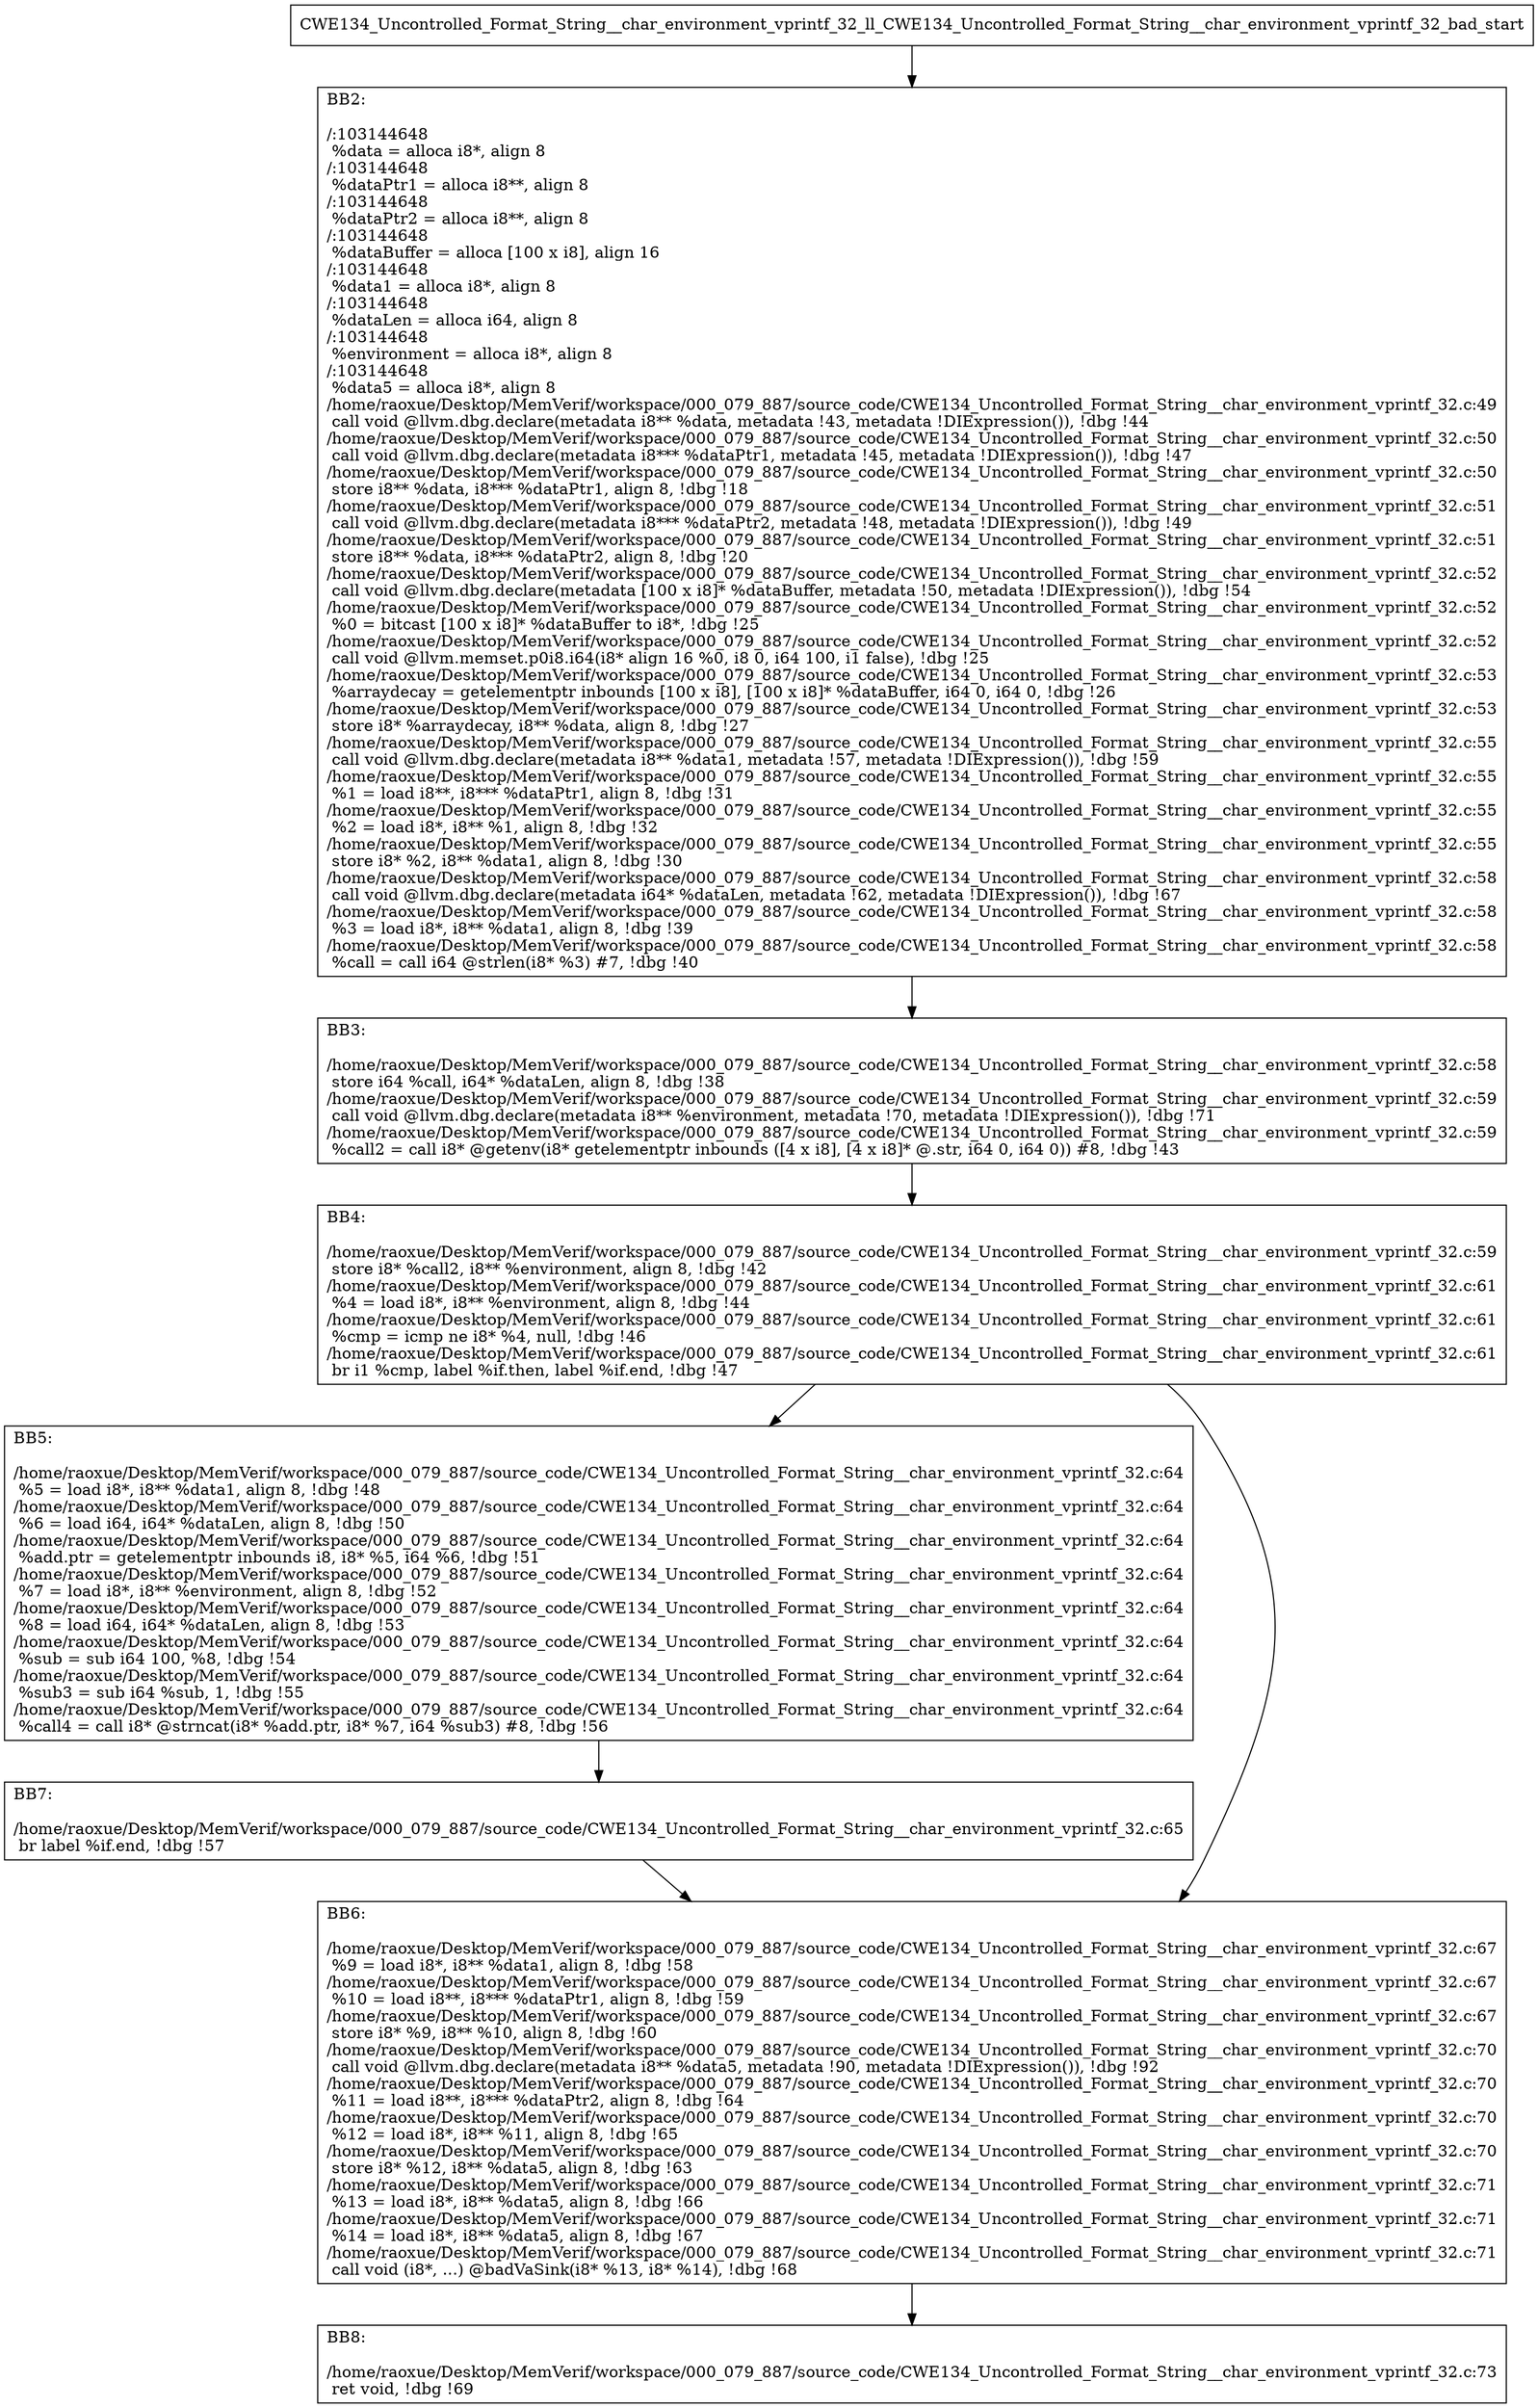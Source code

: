 digraph "CFG for'CWE134_Uncontrolled_Format_String__char_environment_vprintf_32_ll_CWE134_Uncontrolled_Format_String__char_environment_vprintf_32_bad' function" {
	BBCWE134_Uncontrolled_Format_String__char_environment_vprintf_32_ll_CWE134_Uncontrolled_Format_String__char_environment_vprintf_32_bad_start[shape=record,label="{CWE134_Uncontrolled_Format_String__char_environment_vprintf_32_ll_CWE134_Uncontrolled_Format_String__char_environment_vprintf_32_bad_start}"];
	BBCWE134_Uncontrolled_Format_String__char_environment_vprintf_32_ll_CWE134_Uncontrolled_Format_String__char_environment_vprintf_32_bad_start-> CWE134_Uncontrolled_Format_String__char_environment_vprintf_32_ll_CWE134_Uncontrolled_Format_String__char_environment_vprintf_32_badBB2;
	CWE134_Uncontrolled_Format_String__char_environment_vprintf_32_ll_CWE134_Uncontrolled_Format_String__char_environment_vprintf_32_badBB2 [shape=record, label="{BB2:\l\l/:103144648\l
  %data = alloca i8*, align 8\l
/:103144648\l
  %dataPtr1 = alloca i8**, align 8\l
/:103144648\l
  %dataPtr2 = alloca i8**, align 8\l
/:103144648\l
  %dataBuffer = alloca [100 x i8], align 16\l
/:103144648\l
  %data1 = alloca i8*, align 8\l
/:103144648\l
  %dataLen = alloca i64, align 8\l
/:103144648\l
  %environment = alloca i8*, align 8\l
/:103144648\l
  %data5 = alloca i8*, align 8\l
/home/raoxue/Desktop/MemVerif/workspace/000_079_887/source_code/CWE134_Uncontrolled_Format_String__char_environment_vprintf_32.c:49\l
  call void @llvm.dbg.declare(metadata i8** %data, metadata !43, metadata !DIExpression()), !dbg !44\l
/home/raoxue/Desktop/MemVerif/workspace/000_079_887/source_code/CWE134_Uncontrolled_Format_String__char_environment_vprintf_32.c:50\l
  call void @llvm.dbg.declare(metadata i8*** %dataPtr1, metadata !45, metadata !DIExpression()), !dbg !47\l
/home/raoxue/Desktop/MemVerif/workspace/000_079_887/source_code/CWE134_Uncontrolled_Format_String__char_environment_vprintf_32.c:50\l
  store i8** %data, i8*** %dataPtr1, align 8, !dbg !18\l
/home/raoxue/Desktop/MemVerif/workspace/000_079_887/source_code/CWE134_Uncontrolled_Format_String__char_environment_vprintf_32.c:51\l
  call void @llvm.dbg.declare(metadata i8*** %dataPtr2, metadata !48, metadata !DIExpression()), !dbg !49\l
/home/raoxue/Desktop/MemVerif/workspace/000_079_887/source_code/CWE134_Uncontrolled_Format_String__char_environment_vprintf_32.c:51\l
  store i8** %data, i8*** %dataPtr2, align 8, !dbg !20\l
/home/raoxue/Desktop/MemVerif/workspace/000_079_887/source_code/CWE134_Uncontrolled_Format_String__char_environment_vprintf_32.c:52\l
  call void @llvm.dbg.declare(metadata [100 x i8]* %dataBuffer, metadata !50, metadata !DIExpression()), !dbg !54\l
/home/raoxue/Desktop/MemVerif/workspace/000_079_887/source_code/CWE134_Uncontrolled_Format_String__char_environment_vprintf_32.c:52\l
  %0 = bitcast [100 x i8]* %dataBuffer to i8*, !dbg !25\l
/home/raoxue/Desktop/MemVerif/workspace/000_079_887/source_code/CWE134_Uncontrolled_Format_String__char_environment_vprintf_32.c:52\l
  call void @llvm.memset.p0i8.i64(i8* align 16 %0, i8 0, i64 100, i1 false), !dbg !25\l
/home/raoxue/Desktop/MemVerif/workspace/000_079_887/source_code/CWE134_Uncontrolled_Format_String__char_environment_vprintf_32.c:53\l
  %arraydecay = getelementptr inbounds [100 x i8], [100 x i8]* %dataBuffer, i64 0, i64 0, !dbg !26\l
/home/raoxue/Desktop/MemVerif/workspace/000_079_887/source_code/CWE134_Uncontrolled_Format_String__char_environment_vprintf_32.c:53\l
  store i8* %arraydecay, i8** %data, align 8, !dbg !27\l
/home/raoxue/Desktop/MemVerif/workspace/000_079_887/source_code/CWE134_Uncontrolled_Format_String__char_environment_vprintf_32.c:55\l
  call void @llvm.dbg.declare(metadata i8** %data1, metadata !57, metadata !DIExpression()), !dbg !59\l
/home/raoxue/Desktop/MemVerif/workspace/000_079_887/source_code/CWE134_Uncontrolled_Format_String__char_environment_vprintf_32.c:55\l
  %1 = load i8**, i8*** %dataPtr1, align 8, !dbg !31\l
/home/raoxue/Desktop/MemVerif/workspace/000_079_887/source_code/CWE134_Uncontrolled_Format_String__char_environment_vprintf_32.c:55\l
  %2 = load i8*, i8** %1, align 8, !dbg !32\l
/home/raoxue/Desktop/MemVerif/workspace/000_079_887/source_code/CWE134_Uncontrolled_Format_String__char_environment_vprintf_32.c:55\l
  store i8* %2, i8** %data1, align 8, !dbg !30\l
/home/raoxue/Desktop/MemVerif/workspace/000_079_887/source_code/CWE134_Uncontrolled_Format_String__char_environment_vprintf_32.c:58\l
  call void @llvm.dbg.declare(metadata i64* %dataLen, metadata !62, metadata !DIExpression()), !dbg !67\l
/home/raoxue/Desktop/MemVerif/workspace/000_079_887/source_code/CWE134_Uncontrolled_Format_String__char_environment_vprintf_32.c:58\l
  %3 = load i8*, i8** %data1, align 8, !dbg !39\l
/home/raoxue/Desktop/MemVerif/workspace/000_079_887/source_code/CWE134_Uncontrolled_Format_String__char_environment_vprintf_32.c:58\l
  %call = call i64 @strlen(i8* %3) #7, !dbg !40\l
}"];
	CWE134_Uncontrolled_Format_String__char_environment_vprintf_32_ll_CWE134_Uncontrolled_Format_String__char_environment_vprintf_32_badBB2-> CWE134_Uncontrolled_Format_String__char_environment_vprintf_32_ll_CWE134_Uncontrolled_Format_String__char_environment_vprintf_32_badBB3;
	CWE134_Uncontrolled_Format_String__char_environment_vprintf_32_ll_CWE134_Uncontrolled_Format_String__char_environment_vprintf_32_badBB3 [shape=record, label="{BB3:\l\l/home/raoxue/Desktop/MemVerif/workspace/000_079_887/source_code/CWE134_Uncontrolled_Format_String__char_environment_vprintf_32.c:58\l
  store i64 %call, i64* %dataLen, align 8, !dbg !38\l
/home/raoxue/Desktop/MemVerif/workspace/000_079_887/source_code/CWE134_Uncontrolled_Format_String__char_environment_vprintf_32.c:59\l
  call void @llvm.dbg.declare(metadata i8** %environment, metadata !70, metadata !DIExpression()), !dbg !71\l
/home/raoxue/Desktop/MemVerif/workspace/000_079_887/source_code/CWE134_Uncontrolled_Format_String__char_environment_vprintf_32.c:59\l
  %call2 = call i8* @getenv(i8* getelementptr inbounds ([4 x i8], [4 x i8]* @.str, i64 0, i64 0)) #8, !dbg !43\l
}"];
	CWE134_Uncontrolled_Format_String__char_environment_vprintf_32_ll_CWE134_Uncontrolled_Format_String__char_environment_vprintf_32_badBB3-> CWE134_Uncontrolled_Format_String__char_environment_vprintf_32_ll_CWE134_Uncontrolled_Format_String__char_environment_vprintf_32_badBB4;
	CWE134_Uncontrolled_Format_String__char_environment_vprintf_32_ll_CWE134_Uncontrolled_Format_String__char_environment_vprintf_32_badBB4 [shape=record, label="{BB4:\l\l/home/raoxue/Desktop/MemVerif/workspace/000_079_887/source_code/CWE134_Uncontrolled_Format_String__char_environment_vprintf_32.c:59\l
  store i8* %call2, i8** %environment, align 8, !dbg !42\l
/home/raoxue/Desktop/MemVerif/workspace/000_079_887/source_code/CWE134_Uncontrolled_Format_String__char_environment_vprintf_32.c:61\l
  %4 = load i8*, i8** %environment, align 8, !dbg !44\l
/home/raoxue/Desktop/MemVerif/workspace/000_079_887/source_code/CWE134_Uncontrolled_Format_String__char_environment_vprintf_32.c:61\l
  %cmp = icmp ne i8* %4, null, !dbg !46\l
/home/raoxue/Desktop/MemVerif/workspace/000_079_887/source_code/CWE134_Uncontrolled_Format_String__char_environment_vprintf_32.c:61\l
  br i1 %cmp, label %if.then, label %if.end, !dbg !47\l
}"];
	CWE134_Uncontrolled_Format_String__char_environment_vprintf_32_ll_CWE134_Uncontrolled_Format_String__char_environment_vprintf_32_badBB4-> CWE134_Uncontrolled_Format_String__char_environment_vprintf_32_ll_CWE134_Uncontrolled_Format_String__char_environment_vprintf_32_badBB5;
	CWE134_Uncontrolled_Format_String__char_environment_vprintf_32_ll_CWE134_Uncontrolled_Format_String__char_environment_vprintf_32_badBB4-> CWE134_Uncontrolled_Format_String__char_environment_vprintf_32_ll_CWE134_Uncontrolled_Format_String__char_environment_vprintf_32_badBB6;
	CWE134_Uncontrolled_Format_String__char_environment_vprintf_32_ll_CWE134_Uncontrolled_Format_String__char_environment_vprintf_32_badBB5 [shape=record, label="{BB5:\l\l/home/raoxue/Desktop/MemVerif/workspace/000_079_887/source_code/CWE134_Uncontrolled_Format_String__char_environment_vprintf_32.c:64\l
  %5 = load i8*, i8** %data1, align 8, !dbg !48\l
/home/raoxue/Desktop/MemVerif/workspace/000_079_887/source_code/CWE134_Uncontrolled_Format_String__char_environment_vprintf_32.c:64\l
  %6 = load i64, i64* %dataLen, align 8, !dbg !50\l
/home/raoxue/Desktop/MemVerif/workspace/000_079_887/source_code/CWE134_Uncontrolled_Format_String__char_environment_vprintf_32.c:64\l
  %add.ptr = getelementptr inbounds i8, i8* %5, i64 %6, !dbg !51\l
/home/raoxue/Desktop/MemVerif/workspace/000_079_887/source_code/CWE134_Uncontrolled_Format_String__char_environment_vprintf_32.c:64\l
  %7 = load i8*, i8** %environment, align 8, !dbg !52\l
/home/raoxue/Desktop/MemVerif/workspace/000_079_887/source_code/CWE134_Uncontrolled_Format_String__char_environment_vprintf_32.c:64\l
  %8 = load i64, i64* %dataLen, align 8, !dbg !53\l
/home/raoxue/Desktop/MemVerif/workspace/000_079_887/source_code/CWE134_Uncontrolled_Format_String__char_environment_vprintf_32.c:64\l
  %sub = sub i64 100, %8, !dbg !54\l
/home/raoxue/Desktop/MemVerif/workspace/000_079_887/source_code/CWE134_Uncontrolled_Format_String__char_environment_vprintf_32.c:64\l
  %sub3 = sub i64 %sub, 1, !dbg !55\l
/home/raoxue/Desktop/MemVerif/workspace/000_079_887/source_code/CWE134_Uncontrolled_Format_String__char_environment_vprintf_32.c:64\l
  %call4 = call i8* @strncat(i8* %add.ptr, i8* %7, i64 %sub3) #8, !dbg !56\l
}"];
	CWE134_Uncontrolled_Format_String__char_environment_vprintf_32_ll_CWE134_Uncontrolled_Format_String__char_environment_vprintf_32_badBB5-> CWE134_Uncontrolled_Format_String__char_environment_vprintf_32_ll_CWE134_Uncontrolled_Format_String__char_environment_vprintf_32_badBB7;
	CWE134_Uncontrolled_Format_String__char_environment_vprintf_32_ll_CWE134_Uncontrolled_Format_String__char_environment_vprintf_32_badBB7 [shape=record, label="{BB7:\l\l/home/raoxue/Desktop/MemVerif/workspace/000_079_887/source_code/CWE134_Uncontrolled_Format_String__char_environment_vprintf_32.c:65\l
  br label %if.end, !dbg !57\l
}"];
	CWE134_Uncontrolled_Format_String__char_environment_vprintf_32_ll_CWE134_Uncontrolled_Format_String__char_environment_vprintf_32_badBB7-> CWE134_Uncontrolled_Format_String__char_environment_vprintf_32_ll_CWE134_Uncontrolled_Format_String__char_environment_vprintf_32_badBB6;
	CWE134_Uncontrolled_Format_String__char_environment_vprintf_32_ll_CWE134_Uncontrolled_Format_String__char_environment_vprintf_32_badBB6 [shape=record, label="{BB6:\l\l/home/raoxue/Desktop/MemVerif/workspace/000_079_887/source_code/CWE134_Uncontrolled_Format_String__char_environment_vprintf_32.c:67\l
  %9 = load i8*, i8** %data1, align 8, !dbg !58\l
/home/raoxue/Desktop/MemVerif/workspace/000_079_887/source_code/CWE134_Uncontrolled_Format_String__char_environment_vprintf_32.c:67\l
  %10 = load i8**, i8*** %dataPtr1, align 8, !dbg !59\l
/home/raoxue/Desktop/MemVerif/workspace/000_079_887/source_code/CWE134_Uncontrolled_Format_String__char_environment_vprintf_32.c:67\l
  store i8* %9, i8** %10, align 8, !dbg !60\l
/home/raoxue/Desktop/MemVerif/workspace/000_079_887/source_code/CWE134_Uncontrolled_Format_String__char_environment_vprintf_32.c:70\l
  call void @llvm.dbg.declare(metadata i8** %data5, metadata !90, metadata !DIExpression()), !dbg !92\l
/home/raoxue/Desktop/MemVerif/workspace/000_079_887/source_code/CWE134_Uncontrolled_Format_String__char_environment_vprintf_32.c:70\l
  %11 = load i8**, i8*** %dataPtr2, align 8, !dbg !64\l
/home/raoxue/Desktop/MemVerif/workspace/000_079_887/source_code/CWE134_Uncontrolled_Format_String__char_environment_vprintf_32.c:70\l
  %12 = load i8*, i8** %11, align 8, !dbg !65\l
/home/raoxue/Desktop/MemVerif/workspace/000_079_887/source_code/CWE134_Uncontrolled_Format_String__char_environment_vprintf_32.c:70\l
  store i8* %12, i8** %data5, align 8, !dbg !63\l
/home/raoxue/Desktop/MemVerif/workspace/000_079_887/source_code/CWE134_Uncontrolled_Format_String__char_environment_vprintf_32.c:71\l
  %13 = load i8*, i8** %data5, align 8, !dbg !66\l
/home/raoxue/Desktop/MemVerif/workspace/000_079_887/source_code/CWE134_Uncontrolled_Format_String__char_environment_vprintf_32.c:71\l
  %14 = load i8*, i8** %data5, align 8, !dbg !67\l
/home/raoxue/Desktop/MemVerif/workspace/000_079_887/source_code/CWE134_Uncontrolled_Format_String__char_environment_vprintf_32.c:71\l
  call void (i8*, ...) @badVaSink(i8* %13, i8* %14), !dbg !68\l
}"];
	CWE134_Uncontrolled_Format_String__char_environment_vprintf_32_ll_CWE134_Uncontrolled_Format_String__char_environment_vprintf_32_badBB6-> CWE134_Uncontrolled_Format_String__char_environment_vprintf_32_ll_CWE134_Uncontrolled_Format_String__char_environment_vprintf_32_badBB8;
	CWE134_Uncontrolled_Format_String__char_environment_vprintf_32_ll_CWE134_Uncontrolled_Format_String__char_environment_vprintf_32_badBB8 [shape=record, label="{BB8:\l\l/home/raoxue/Desktop/MemVerif/workspace/000_079_887/source_code/CWE134_Uncontrolled_Format_String__char_environment_vprintf_32.c:73\l
  ret void, !dbg !69\l
}"];
}
